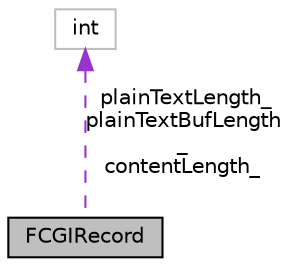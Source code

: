 digraph "FCGIRecord"
{
 // LATEX_PDF_SIZE
  edge [fontname="Helvetica",fontsize="10",labelfontname="Helvetica",labelfontsize="10"];
  node [fontname="Helvetica",fontsize="10",shape=record];
  Node1 [label="FCGIRecord",height=0.2,width=0.4,color="black", fillcolor="grey75", style="filled", fontcolor="black",tooltip=" "];
  Node2 -> Node1 [dir="back",color="darkorchid3",fontsize="10",style="dashed",label=" plainTextLength_\nplainTextBufLength\l_\ncontentLength_" ];
  Node2 [label="int",height=0.2,width=0.4,color="grey75", fillcolor="white", style="filled",tooltip=" "];
}
